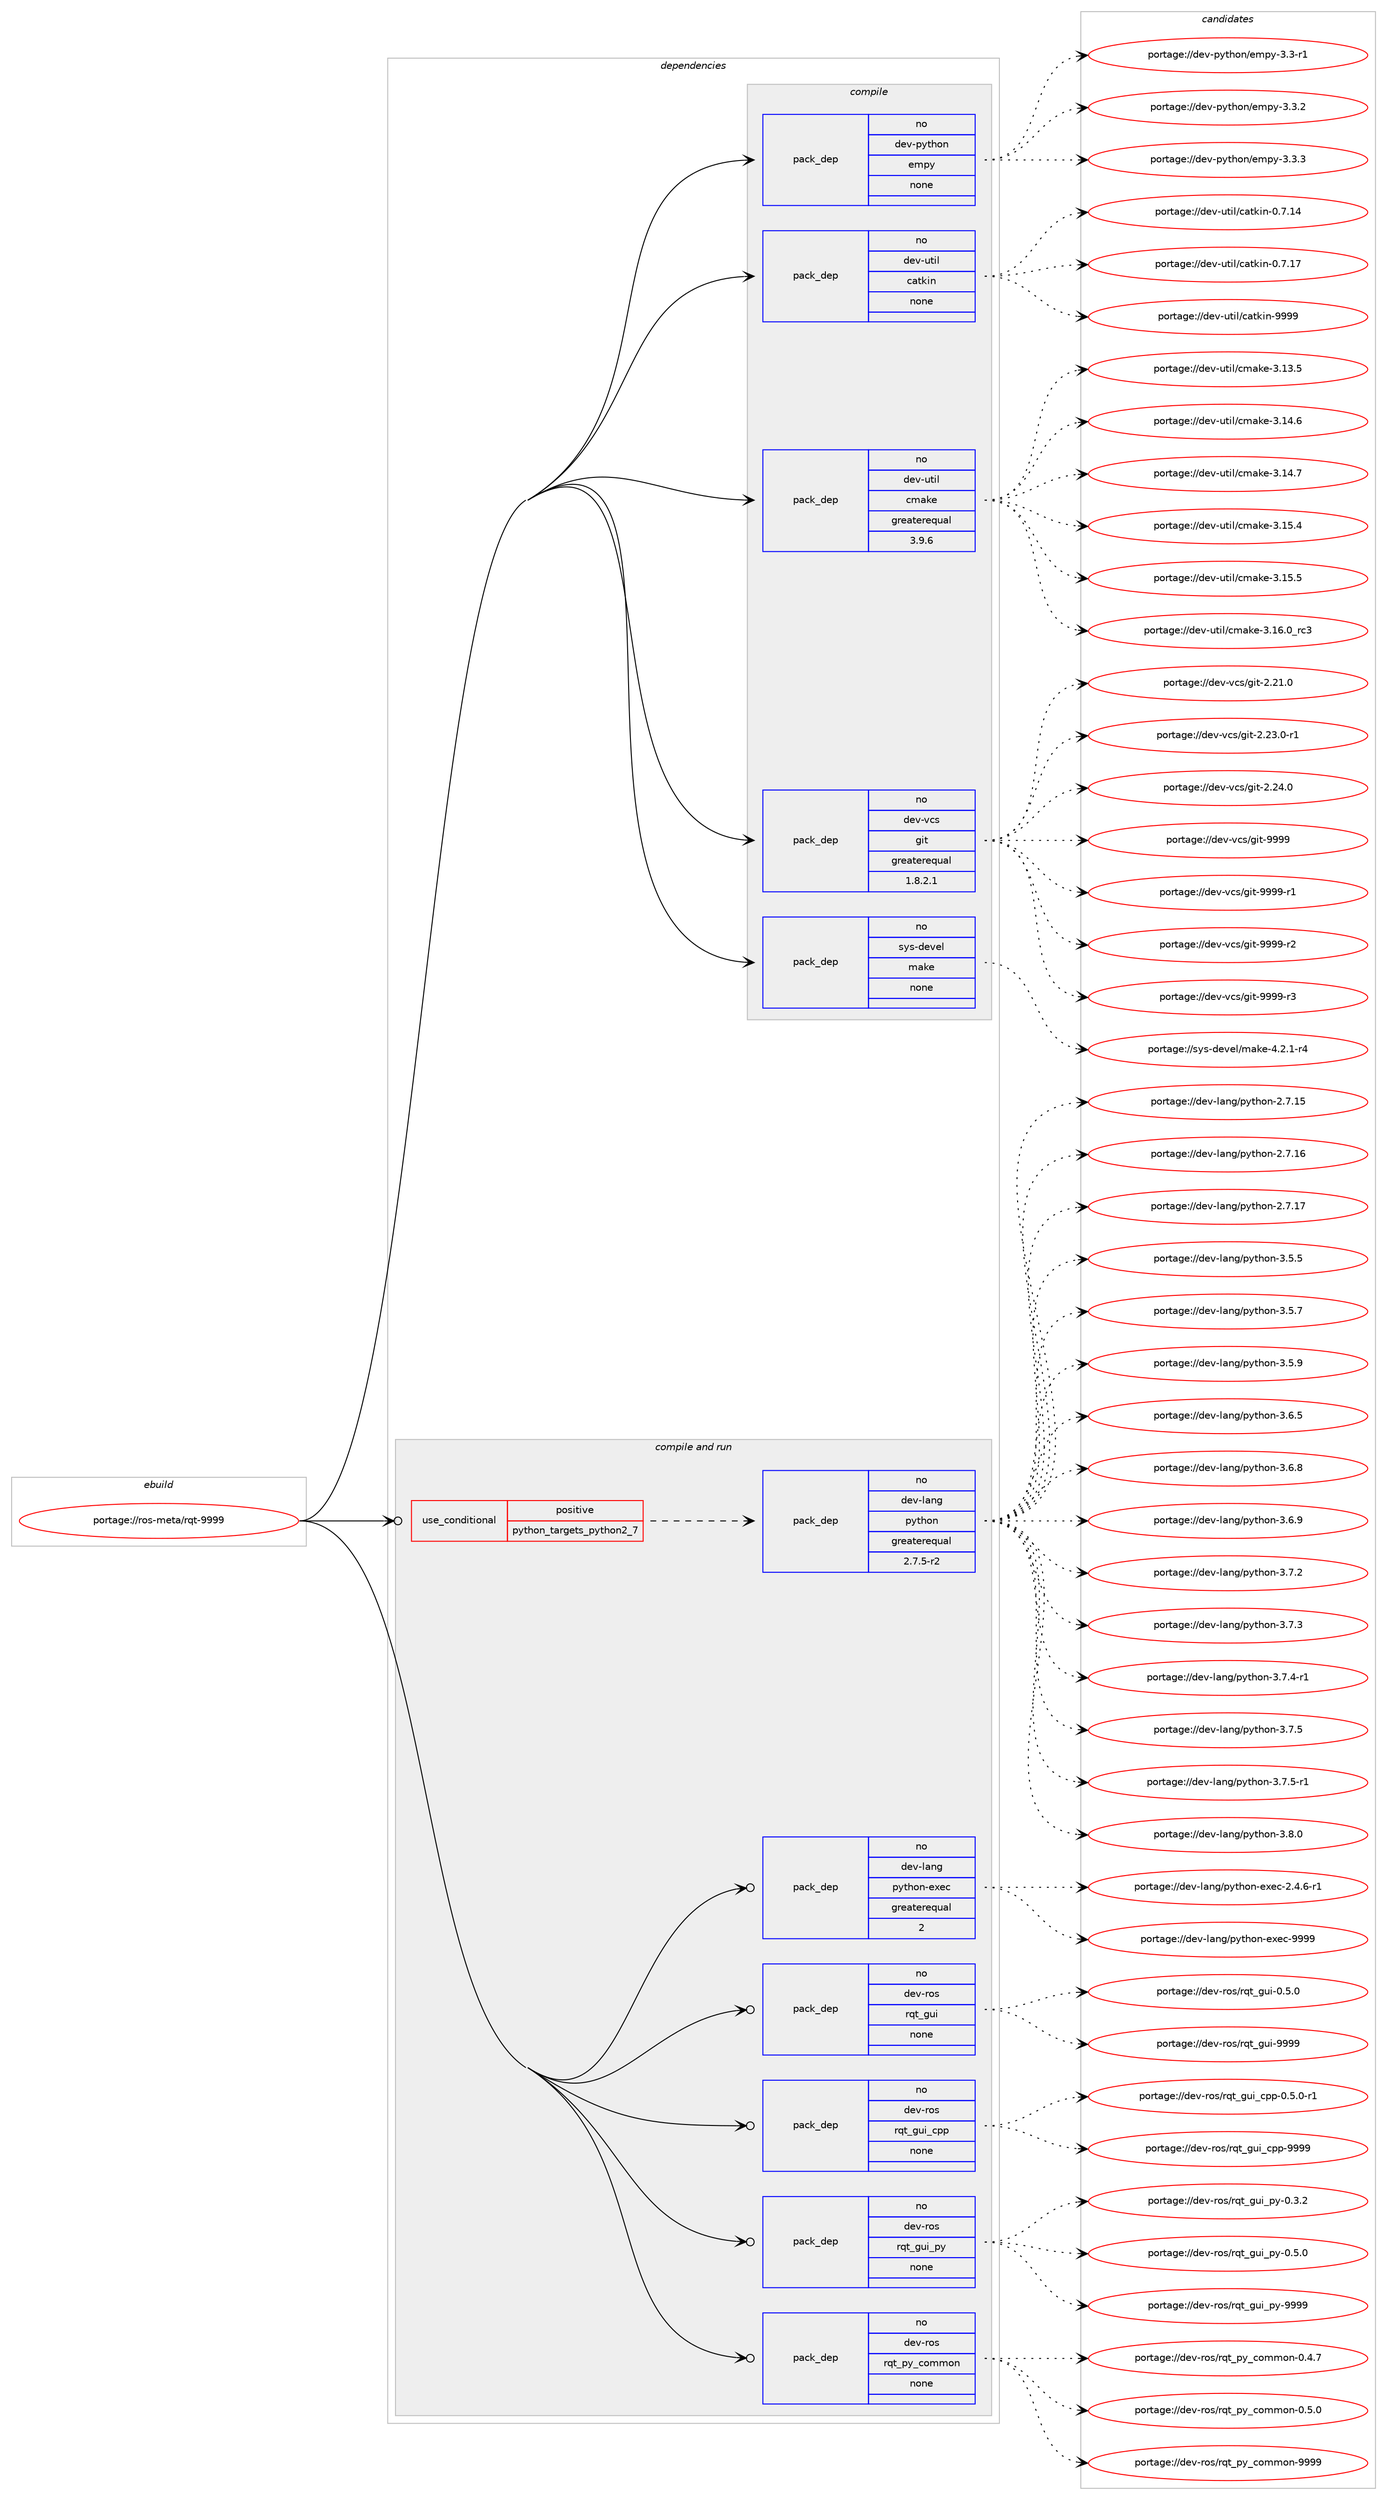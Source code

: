 digraph prolog {

# *************
# Graph options
# *************

newrank=true;
concentrate=true;
compound=true;
graph [rankdir=LR,fontname=Helvetica,fontsize=10,ranksep=1.5];#, ranksep=2.5, nodesep=0.2];
edge  [arrowhead=vee];
node  [fontname=Helvetica,fontsize=10];

# **********
# The ebuild
# **********

subgraph cluster_leftcol {
color=gray;
rank=same;
label=<<i>ebuild</i>>;
id [label="portage://ros-meta/rqt-9999", color=red, width=4, href="../ros-meta/rqt-9999.svg"];
}

# ****************
# The dependencies
# ****************

subgraph cluster_midcol {
color=gray;
label=<<i>dependencies</i>>;
subgraph cluster_compile {
fillcolor="#eeeeee";
style=filled;
label=<<i>compile</i>>;
subgraph pack280103 {
dependency381471 [label=<<TABLE BORDER="0" CELLBORDER="1" CELLSPACING="0" CELLPADDING="4" WIDTH="220"><TR><TD ROWSPAN="6" CELLPADDING="30">pack_dep</TD></TR><TR><TD WIDTH="110">no</TD></TR><TR><TD>dev-python</TD></TR><TR><TD>empy</TD></TR><TR><TD>none</TD></TR><TR><TD></TD></TR></TABLE>>, shape=none, color=blue];
}
id:e -> dependency381471:w [weight=20,style="solid",arrowhead="vee"];
subgraph pack280104 {
dependency381472 [label=<<TABLE BORDER="0" CELLBORDER="1" CELLSPACING="0" CELLPADDING="4" WIDTH="220"><TR><TD ROWSPAN="6" CELLPADDING="30">pack_dep</TD></TR><TR><TD WIDTH="110">no</TD></TR><TR><TD>dev-util</TD></TR><TR><TD>catkin</TD></TR><TR><TD>none</TD></TR><TR><TD></TD></TR></TABLE>>, shape=none, color=blue];
}
id:e -> dependency381472:w [weight=20,style="solid",arrowhead="vee"];
subgraph pack280105 {
dependency381473 [label=<<TABLE BORDER="0" CELLBORDER="1" CELLSPACING="0" CELLPADDING="4" WIDTH="220"><TR><TD ROWSPAN="6" CELLPADDING="30">pack_dep</TD></TR><TR><TD WIDTH="110">no</TD></TR><TR><TD>dev-util</TD></TR><TR><TD>cmake</TD></TR><TR><TD>greaterequal</TD></TR><TR><TD>3.9.6</TD></TR></TABLE>>, shape=none, color=blue];
}
id:e -> dependency381473:w [weight=20,style="solid",arrowhead="vee"];
subgraph pack280106 {
dependency381474 [label=<<TABLE BORDER="0" CELLBORDER="1" CELLSPACING="0" CELLPADDING="4" WIDTH="220"><TR><TD ROWSPAN="6" CELLPADDING="30">pack_dep</TD></TR><TR><TD WIDTH="110">no</TD></TR><TR><TD>dev-vcs</TD></TR><TR><TD>git</TD></TR><TR><TD>greaterequal</TD></TR><TR><TD>1.8.2.1</TD></TR></TABLE>>, shape=none, color=blue];
}
id:e -> dependency381474:w [weight=20,style="solid",arrowhead="vee"];
subgraph pack280107 {
dependency381475 [label=<<TABLE BORDER="0" CELLBORDER="1" CELLSPACING="0" CELLPADDING="4" WIDTH="220"><TR><TD ROWSPAN="6" CELLPADDING="30">pack_dep</TD></TR><TR><TD WIDTH="110">no</TD></TR><TR><TD>sys-devel</TD></TR><TR><TD>make</TD></TR><TR><TD>none</TD></TR><TR><TD></TD></TR></TABLE>>, shape=none, color=blue];
}
id:e -> dependency381475:w [weight=20,style="solid",arrowhead="vee"];
}
subgraph cluster_compileandrun {
fillcolor="#eeeeee";
style=filled;
label=<<i>compile and run</i>>;
subgraph cond94948 {
dependency381476 [label=<<TABLE BORDER="0" CELLBORDER="1" CELLSPACING="0" CELLPADDING="4"><TR><TD ROWSPAN="3" CELLPADDING="10">use_conditional</TD></TR><TR><TD>positive</TD></TR><TR><TD>python_targets_python2_7</TD></TR></TABLE>>, shape=none, color=red];
subgraph pack280108 {
dependency381477 [label=<<TABLE BORDER="0" CELLBORDER="1" CELLSPACING="0" CELLPADDING="4" WIDTH="220"><TR><TD ROWSPAN="6" CELLPADDING="30">pack_dep</TD></TR><TR><TD WIDTH="110">no</TD></TR><TR><TD>dev-lang</TD></TR><TR><TD>python</TD></TR><TR><TD>greaterequal</TD></TR><TR><TD>2.7.5-r2</TD></TR></TABLE>>, shape=none, color=blue];
}
dependency381476:e -> dependency381477:w [weight=20,style="dashed",arrowhead="vee"];
}
id:e -> dependency381476:w [weight=20,style="solid",arrowhead="odotvee"];
subgraph pack280109 {
dependency381478 [label=<<TABLE BORDER="0" CELLBORDER="1" CELLSPACING="0" CELLPADDING="4" WIDTH="220"><TR><TD ROWSPAN="6" CELLPADDING="30">pack_dep</TD></TR><TR><TD WIDTH="110">no</TD></TR><TR><TD>dev-lang</TD></TR><TR><TD>python-exec</TD></TR><TR><TD>greaterequal</TD></TR><TR><TD>2</TD></TR></TABLE>>, shape=none, color=blue];
}
id:e -> dependency381478:w [weight=20,style="solid",arrowhead="odotvee"];
subgraph pack280110 {
dependency381479 [label=<<TABLE BORDER="0" CELLBORDER="1" CELLSPACING="0" CELLPADDING="4" WIDTH="220"><TR><TD ROWSPAN="6" CELLPADDING="30">pack_dep</TD></TR><TR><TD WIDTH="110">no</TD></TR><TR><TD>dev-ros</TD></TR><TR><TD>rqt_gui</TD></TR><TR><TD>none</TD></TR><TR><TD></TD></TR></TABLE>>, shape=none, color=blue];
}
id:e -> dependency381479:w [weight=20,style="solid",arrowhead="odotvee"];
subgraph pack280111 {
dependency381480 [label=<<TABLE BORDER="0" CELLBORDER="1" CELLSPACING="0" CELLPADDING="4" WIDTH="220"><TR><TD ROWSPAN="6" CELLPADDING="30">pack_dep</TD></TR><TR><TD WIDTH="110">no</TD></TR><TR><TD>dev-ros</TD></TR><TR><TD>rqt_gui_cpp</TD></TR><TR><TD>none</TD></TR><TR><TD></TD></TR></TABLE>>, shape=none, color=blue];
}
id:e -> dependency381480:w [weight=20,style="solid",arrowhead="odotvee"];
subgraph pack280112 {
dependency381481 [label=<<TABLE BORDER="0" CELLBORDER="1" CELLSPACING="0" CELLPADDING="4" WIDTH="220"><TR><TD ROWSPAN="6" CELLPADDING="30">pack_dep</TD></TR><TR><TD WIDTH="110">no</TD></TR><TR><TD>dev-ros</TD></TR><TR><TD>rqt_gui_py</TD></TR><TR><TD>none</TD></TR><TR><TD></TD></TR></TABLE>>, shape=none, color=blue];
}
id:e -> dependency381481:w [weight=20,style="solid",arrowhead="odotvee"];
subgraph pack280113 {
dependency381482 [label=<<TABLE BORDER="0" CELLBORDER="1" CELLSPACING="0" CELLPADDING="4" WIDTH="220"><TR><TD ROWSPAN="6" CELLPADDING="30">pack_dep</TD></TR><TR><TD WIDTH="110">no</TD></TR><TR><TD>dev-ros</TD></TR><TR><TD>rqt_py_common</TD></TR><TR><TD>none</TD></TR><TR><TD></TD></TR></TABLE>>, shape=none, color=blue];
}
id:e -> dependency381482:w [weight=20,style="solid",arrowhead="odotvee"];
}
subgraph cluster_run {
fillcolor="#eeeeee";
style=filled;
label=<<i>run</i>>;
}
}

# **************
# The candidates
# **************

subgraph cluster_choices {
rank=same;
color=gray;
label=<<i>candidates</i>>;

subgraph choice280103 {
color=black;
nodesep=1;
choiceportage1001011184511212111610411111047101109112121455146514511449 [label="portage://dev-python/empy-3.3-r1", color=red, width=4,href="../dev-python/empy-3.3-r1.svg"];
choiceportage1001011184511212111610411111047101109112121455146514650 [label="portage://dev-python/empy-3.3.2", color=red, width=4,href="../dev-python/empy-3.3.2.svg"];
choiceportage1001011184511212111610411111047101109112121455146514651 [label="portage://dev-python/empy-3.3.3", color=red, width=4,href="../dev-python/empy-3.3.3.svg"];
dependency381471:e -> choiceportage1001011184511212111610411111047101109112121455146514511449:w [style=dotted,weight="100"];
dependency381471:e -> choiceportage1001011184511212111610411111047101109112121455146514650:w [style=dotted,weight="100"];
dependency381471:e -> choiceportage1001011184511212111610411111047101109112121455146514651:w [style=dotted,weight="100"];
}
subgraph choice280104 {
color=black;
nodesep=1;
choiceportage1001011184511711610510847999711610710511045484655464952 [label="portage://dev-util/catkin-0.7.14", color=red, width=4,href="../dev-util/catkin-0.7.14.svg"];
choiceportage1001011184511711610510847999711610710511045484655464955 [label="portage://dev-util/catkin-0.7.17", color=red, width=4,href="../dev-util/catkin-0.7.17.svg"];
choiceportage100101118451171161051084799971161071051104557575757 [label="portage://dev-util/catkin-9999", color=red, width=4,href="../dev-util/catkin-9999.svg"];
dependency381472:e -> choiceportage1001011184511711610510847999711610710511045484655464952:w [style=dotted,weight="100"];
dependency381472:e -> choiceportage1001011184511711610510847999711610710511045484655464955:w [style=dotted,weight="100"];
dependency381472:e -> choiceportage100101118451171161051084799971161071051104557575757:w [style=dotted,weight="100"];
}
subgraph choice280105 {
color=black;
nodesep=1;
choiceportage1001011184511711610510847991099710710145514649514653 [label="portage://dev-util/cmake-3.13.5", color=red, width=4,href="../dev-util/cmake-3.13.5.svg"];
choiceportage1001011184511711610510847991099710710145514649524654 [label="portage://dev-util/cmake-3.14.6", color=red, width=4,href="../dev-util/cmake-3.14.6.svg"];
choiceportage1001011184511711610510847991099710710145514649524655 [label="portage://dev-util/cmake-3.14.7", color=red, width=4,href="../dev-util/cmake-3.14.7.svg"];
choiceportage1001011184511711610510847991099710710145514649534652 [label="portage://dev-util/cmake-3.15.4", color=red, width=4,href="../dev-util/cmake-3.15.4.svg"];
choiceportage1001011184511711610510847991099710710145514649534653 [label="portage://dev-util/cmake-3.15.5", color=red, width=4,href="../dev-util/cmake-3.15.5.svg"];
choiceportage1001011184511711610510847991099710710145514649544648951149951 [label="portage://dev-util/cmake-3.16.0_rc3", color=red, width=4,href="../dev-util/cmake-3.16.0_rc3.svg"];
dependency381473:e -> choiceportage1001011184511711610510847991099710710145514649514653:w [style=dotted,weight="100"];
dependency381473:e -> choiceportage1001011184511711610510847991099710710145514649524654:w [style=dotted,weight="100"];
dependency381473:e -> choiceportage1001011184511711610510847991099710710145514649524655:w [style=dotted,weight="100"];
dependency381473:e -> choiceportage1001011184511711610510847991099710710145514649534652:w [style=dotted,weight="100"];
dependency381473:e -> choiceportage1001011184511711610510847991099710710145514649534653:w [style=dotted,weight="100"];
dependency381473:e -> choiceportage1001011184511711610510847991099710710145514649544648951149951:w [style=dotted,weight="100"];
}
subgraph choice280106 {
color=black;
nodesep=1;
choiceportage10010111845118991154710310511645504650494648 [label="portage://dev-vcs/git-2.21.0", color=red, width=4,href="../dev-vcs/git-2.21.0.svg"];
choiceportage100101118451189911547103105116455046505146484511449 [label="portage://dev-vcs/git-2.23.0-r1", color=red, width=4,href="../dev-vcs/git-2.23.0-r1.svg"];
choiceportage10010111845118991154710310511645504650524648 [label="portage://dev-vcs/git-2.24.0", color=red, width=4,href="../dev-vcs/git-2.24.0.svg"];
choiceportage1001011184511899115471031051164557575757 [label="portage://dev-vcs/git-9999", color=red, width=4,href="../dev-vcs/git-9999.svg"];
choiceportage10010111845118991154710310511645575757574511449 [label="portage://dev-vcs/git-9999-r1", color=red, width=4,href="../dev-vcs/git-9999-r1.svg"];
choiceportage10010111845118991154710310511645575757574511450 [label="portage://dev-vcs/git-9999-r2", color=red, width=4,href="../dev-vcs/git-9999-r2.svg"];
choiceportage10010111845118991154710310511645575757574511451 [label="portage://dev-vcs/git-9999-r3", color=red, width=4,href="../dev-vcs/git-9999-r3.svg"];
dependency381474:e -> choiceportage10010111845118991154710310511645504650494648:w [style=dotted,weight="100"];
dependency381474:e -> choiceportage100101118451189911547103105116455046505146484511449:w [style=dotted,weight="100"];
dependency381474:e -> choiceportage10010111845118991154710310511645504650524648:w [style=dotted,weight="100"];
dependency381474:e -> choiceportage1001011184511899115471031051164557575757:w [style=dotted,weight="100"];
dependency381474:e -> choiceportage10010111845118991154710310511645575757574511449:w [style=dotted,weight="100"];
dependency381474:e -> choiceportage10010111845118991154710310511645575757574511450:w [style=dotted,weight="100"];
dependency381474:e -> choiceportage10010111845118991154710310511645575757574511451:w [style=dotted,weight="100"];
}
subgraph choice280107 {
color=black;
nodesep=1;
choiceportage1151211154510010111810110847109971071014552465046494511452 [label="portage://sys-devel/make-4.2.1-r4", color=red, width=4,href="../sys-devel/make-4.2.1-r4.svg"];
dependency381475:e -> choiceportage1151211154510010111810110847109971071014552465046494511452:w [style=dotted,weight="100"];
}
subgraph choice280108 {
color=black;
nodesep=1;
choiceportage10010111845108971101034711212111610411111045504655464953 [label="portage://dev-lang/python-2.7.15", color=red, width=4,href="../dev-lang/python-2.7.15.svg"];
choiceportage10010111845108971101034711212111610411111045504655464954 [label="portage://dev-lang/python-2.7.16", color=red, width=4,href="../dev-lang/python-2.7.16.svg"];
choiceportage10010111845108971101034711212111610411111045504655464955 [label="portage://dev-lang/python-2.7.17", color=red, width=4,href="../dev-lang/python-2.7.17.svg"];
choiceportage100101118451089711010347112121116104111110455146534653 [label="portage://dev-lang/python-3.5.5", color=red, width=4,href="../dev-lang/python-3.5.5.svg"];
choiceportage100101118451089711010347112121116104111110455146534655 [label="portage://dev-lang/python-3.5.7", color=red, width=4,href="../dev-lang/python-3.5.7.svg"];
choiceportage100101118451089711010347112121116104111110455146534657 [label="portage://dev-lang/python-3.5.9", color=red, width=4,href="../dev-lang/python-3.5.9.svg"];
choiceportage100101118451089711010347112121116104111110455146544653 [label="portage://dev-lang/python-3.6.5", color=red, width=4,href="../dev-lang/python-3.6.5.svg"];
choiceportage100101118451089711010347112121116104111110455146544656 [label="portage://dev-lang/python-3.6.8", color=red, width=4,href="../dev-lang/python-3.6.8.svg"];
choiceportage100101118451089711010347112121116104111110455146544657 [label="portage://dev-lang/python-3.6.9", color=red, width=4,href="../dev-lang/python-3.6.9.svg"];
choiceportage100101118451089711010347112121116104111110455146554650 [label="portage://dev-lang/python-3.7.2", color=red, width=4,href="../dev-lang/python-3.7.2.svg"];
choiceportage100101118451089711010347112121116104111110455146554651 [label="portage://dev-lang/python-3.7.3", color=red, width=4,href="../dev-lang/python-3.7.3.svg"];
choiceportage1001011184510897110103471121211161041111104551465546524511449 [label="portage://dev-lang/python-3.7.4-r1", color=red, width=4,href="../dev-lang/python-3.7.4-r1.svg"];
choiceportage100101118451089711010347112121116104111110455146554653 [label="portage://dev-lang/python-3.7.5", color=red, width=4,href="../dev-lang/python-3.7.5.svg"];
choiceportage1001011184510897110103471121211161041111104551465546534511449 [label="portage://dev-lang/python-3.7.5-r1", color=red, width=4,href="../dev-lang/python-3.7.5-r1.svg"];
choiceportage100101118451089711010347112121116104111110455146564648 [label="portage://dev-lang/python-3.8.0", color=red, width=4,href="../dev-lang/python-3.8.0.svg"];
dependency381477:e -> choiceportage10010111845108971101034711212111610411111045504655464953:w [style=dotted,weight="100"];
dependency381477:e -> choiceportage10010111845108971101034711212111610411111045504655464954:w [style=dotted,weight="100"];
dependency381477:e -> choiceportage10010111845108971101034711212111610411111045504655464955:w [style=dotted,weight="100"];
dependency381477:e -> choiceportage100101118451089711010347112121116104111110455146534653:w [style=dotted,weight="100"];
dependency381477:e -> choiceportage100101118451089711010347112121116104111110455146534655:w [style=dotted,weight="100"];
dependency381477:e -> choiceportage100101118451089711010347112121116104111110455146534657:w [style=dotted,weight="100"];
dependency381477:e -> choiceportage100101118451089711010347112121116104111110455146544653:w [style=dotted,weight="100"];
dependency381477:e -> choiceportage100101118451089711010347112121116104111110455146544656:w [style=dotted,weight="100"];
dependency381477:e -> choiceportage100101118451089711010347112121116104111110455146544657:w [style=dotted,weight="100"];
dependency381477:e -> choiceportage100101118451089711010347112121116104111110455146554650:w [style=dotted,weight="100"];
dependency381477:e -> choiceportage100101118451089711010347112121116104111110455146554651:w [style=dotted,weight="100"];
dependency381477:e -> choiceportage1001011184510897110103471121211161041111104551465546524511449:w [style=dotted,weight="100"];
dependency381477:e -> choiceportage100101118451089711010347112121116104111110455146554653:w [style=dotted,weight="100"];
dependency381477:e -> choiceportage1001011184510897110103471121211161041111104551465546534511449:w [style=dotted,weight="100"];
dependency381477:e -> choiceportage100101118451089711010347112121116104111110455146564648:w [style=dotted,weight="100"];
}
subgraph choice280109 {
color=black;
nodesep=1;
choiceportage10010111845108971101034711212111610411111045101120101994550465246544511449 [label="portage://dev-lang/python-exec-2.4.6-r1", color=red, width=4,href="../dev-lang/python-exec-2.4.6-r1.svg"];
choiceportage10010111845108971101034711212111610411111045101120101994557575757 [label="portage://dev-lang/python-exec-9999", color=red, width=4,href="../dev-lang/python-exec-9999.svg"];
dependency381478:e -> choiceportage10010111845108971101034711212111610411111045101120101994550465246544511449:w [style=dotted,weight="100"];
dependency381478:e -> choiceportage10010111845108971101034711212111610411111045101120101994557575757:w [style=dotted,weight="100"];
}
subgraph choice280110 {
color=black;
nodesep=1;
choiceportage100101118451141111154711411311695103117105454846534648 [label="portage://dev-ros/rqt_gui-0.5.0", color=red, width=4,href="../dev-ros/rqt_gui-0.5.0.svg"];
choiceportage1001011184511411111547114113116951031171054557575757 [label="portage://dev-ros/rqt_gui-9999", color=red, width=4,href="../dev-ros/rqt_gui-9999.svg"];
dependency381479:e -> choiceportage100101118451141111154711411311695103117105454846534648:w [style=dotted,weight="100"];
dependency381479:e -> choiceportage1001011184511411111547114113116951031171054557575757:w [style=dotted,weight="100"];
}
subgraph choice280111 {
color=black;
nodesep=1;
choiceportage10010111845114111115471141131169510311710595991121124548465346484511449 [label="portage://dev-ros/rqt_gui_cpp-0.5.0-r1", color=red, width=4,href="../dev-ros/rqt_gui_cpp-0.5.0-r1.svg"];
choiceportage10010111845114111115471141131169510311710595991121124557575757 [label="portage://dev-ros/rqt_gui_cpp-9999", color=red, width=4,href="../dev-ros/rqt_gui_cpp-9999.svg"];
dependency381480:e -> choiceportage10010111845114111115471141131169510311710595991121124548465346484511449:w [style=dotted,weight="100"];
dependency381480:e -> choiceportage10010111845114111115471141131169510311710595991121124557575757:w [style=dotted,weight="100"];
}
subgraph choice280112 {
color=black;
nodesep=1;
choiceportage10010111845114111115471141131169510311710595112121454846514650 [label="portage://dev-ros/rqt_gui_py-0.3.2", color=red, width=4,href="../dev-ros/rqt_gui_py-0.3.2.svg"];
choiceportage10010111845114111115471141131169510311710595112121454846534648 [label="portage://dev-ros/rqt_gui_py-0.5.0", color=red, width=4,href="../dev-ros/rqt_gui_py-0.5.0.svg"];
choiceportage100101118451141111154711411311695103117105951121214557575757 [label="portage://dev-ros/rqt_gui_py-9999", color=red, width=4,href="../dev-ros/rqt_gui_py-9999.svg"];
dependency381481:e -> choiceportage10010111845114111115471141131169510311710595112121454846514650:w [style=dotted,weight="100"];
dependency381481:e -> choiceportage10010111845114111115471141131169510311710595112121454846534648:w [style=dotted,weight="100"];
dependency381481:e -> choiceportage100101118451141111154711411311695103117105951121214557575757:w [style=dotted,weight="100"];
}
subgraph choice280113 {
color=black;
nodesep=1;
choiceportage1001011184511411111547114113116951121219599111109109111110454846524655 [label="portage://dev-ros/rqt_py_common-0.4.7", color=red, width=4,href="../dev-ros/rqt_py_common-0.4.7.svg"];
choiceportage1001011184511411111547114113116951121219599111109109111110454846534648 [label="portage://dev-ros/rqt_py_common-0.5.0", color=red, width=4,href="../dev-ros/rqt_py_common-0.5.0.svg"];
choiceportage10010111845114111115471141131169511212195991111091091111104557575757 [label="portage://dev-ros/rqt_py_common-9999", color=red, width=4,href="../dev-ros/rqt_py_common-9999.svg"];
dependency381482:e -> choiceportage1001011184511411111547114113116951121219599111109109111110454846524655:w [style=dotted,weight="100"];
dependency381482:e -> choiceportage1001011184511411111547114113116951121219599111109109111110454846534648:w [style=dotted,weight="100"];
dependency381482:e -> choiceportage10010111845114111115471141131169511212195991111091091111104557575757:w [style=dotted,weight="100"];
}
}

}
